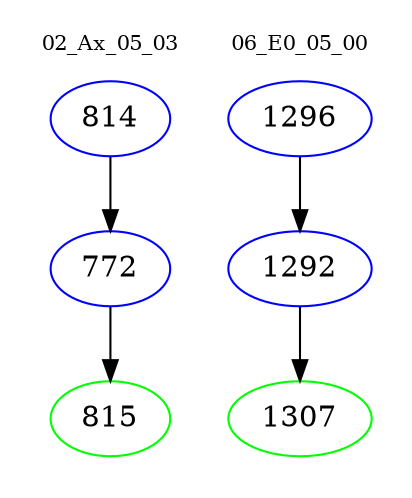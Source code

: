 digraph{
subgraph cluster_0 {
color = white
label = "02_Ax_05_03";
fontsize=10;
T0_814 [label="814", color="blue"]
T0_814 -> T0_772 [color="black"]
T0_772 [label="772", color="blue"]
T0_772 -> T0_815 [color="black"]
T0_815 [label="815", color="green"]
}
subgraph cluster_1 {
color = white
label = "06_E0_05_00";
fontsize=10;
T1_1296 [label="1296", color="blue"]
T1_1296 -> T1_1292 [color="black"]
T1_1292 [label="1292", color="blue"]
T1_1292 -> T1_1307 [color="black"]
T1_1307 [label="1307", color="green"]
}
}
